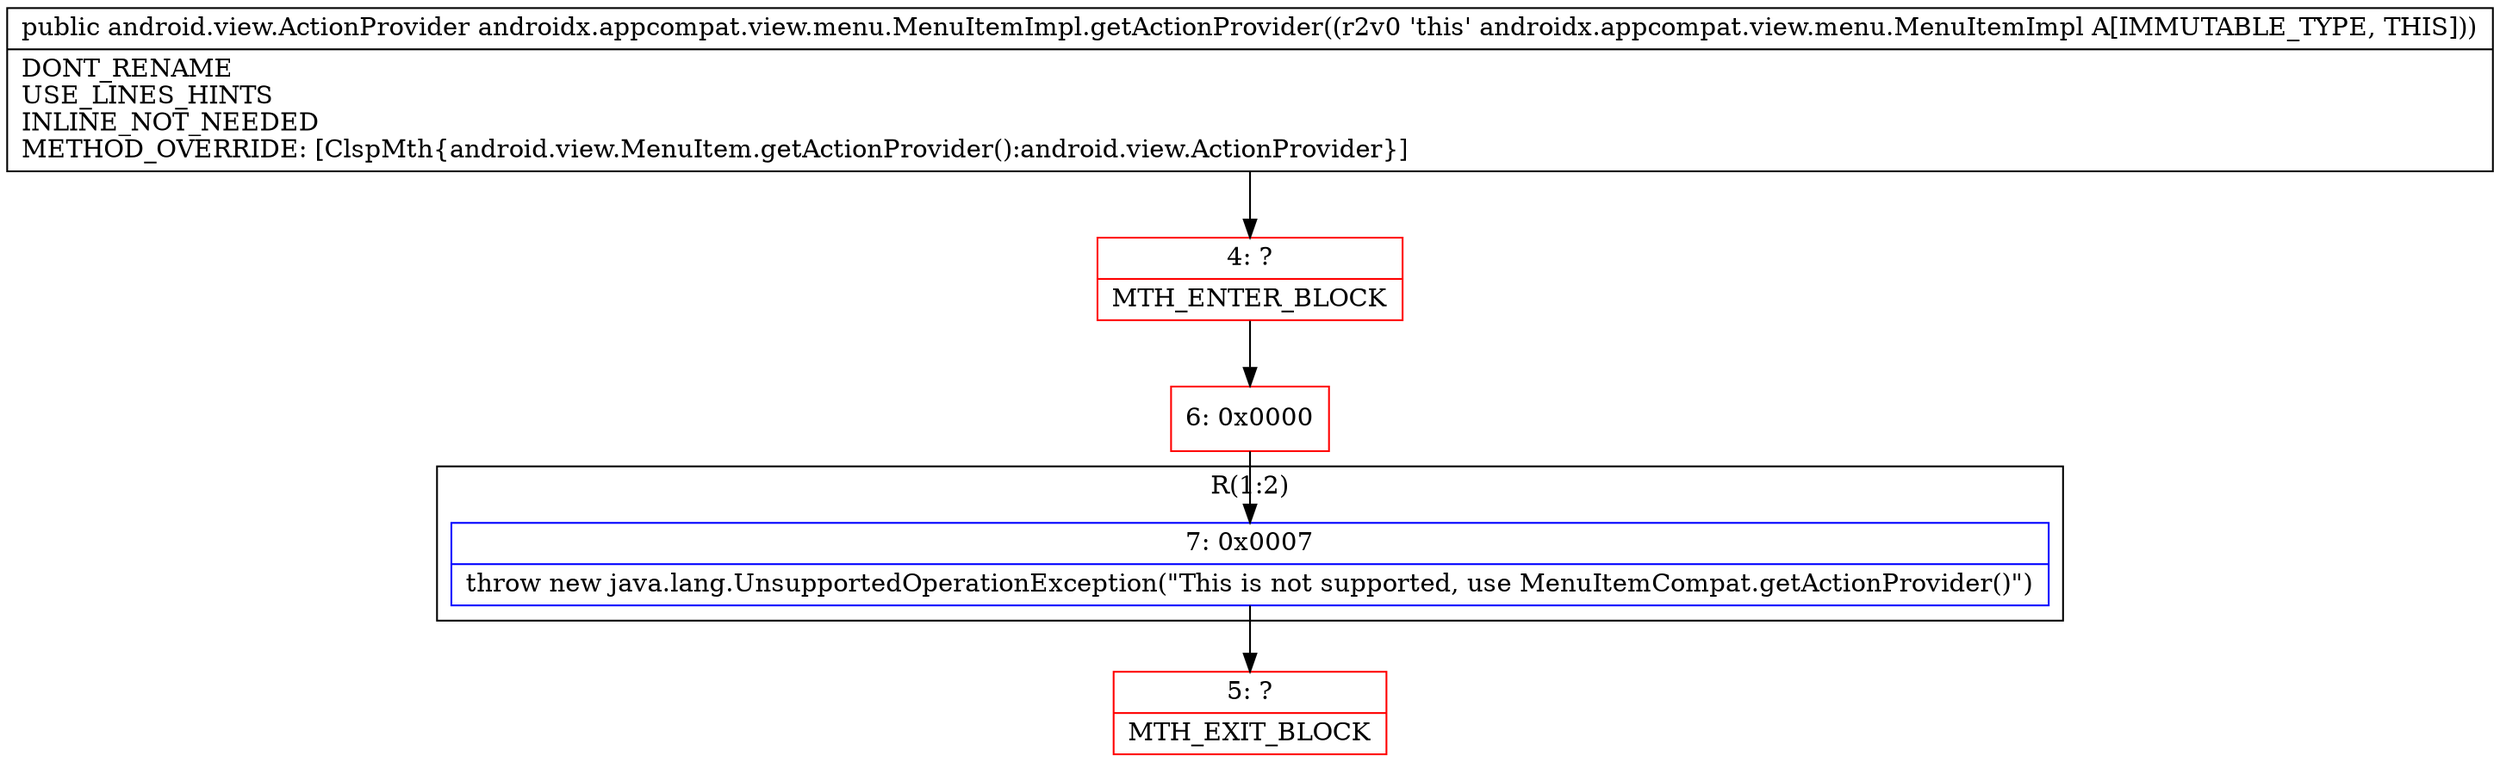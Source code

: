 digraph "CFG forandroidx.appcompat.view.menu.MenuItemImpl.getActionProvider()Landroid\/view\/ActionProvider;" {
subgraph cluster_Region_1223231098 {
label = "R(1:2)";
node [shape=record,color=blue];
Node_7 [shape=record,label="{7\:\ 0x0007|throw new java.lang.UnsupportedOperationException(\"This is not supported, use MenuItemCompat.getActionProvider()\")\l}"];
}
Node_4 [shape=record,color=red,label="{4\:\ ?|MTH_ENTER_BLOCK\l}"];
Node_6 [shape=record,color=red,label="{6\:\ 0x0000}"];
Node_5 [shape=record,color=red,label="{5\:\ ?|MTH_EXIT_BLOCK\l}"];
MethodNode[shape=record,label="{public android.view.ActionProvider androidx.appcompat.view.menu.MenuItemImpl.getActionProvider((r2v0 'this' androidx.appcompat.view.menu.MenuItemImpl A[IMMUTABLE_TYPE, THIS]))  | DONT_RENAME\lUSE_LINES_HINTS\lINLINE_NOT_NEEDED\lMETHOD_OVERRIDE: [ClspMth\{android.view.MenuItem.getActionProvider():android.view.ActionProvider\}]\l}"];
MethodNode -> Node_4;Node_7 -> Node_5;
Node_4 -> Node_6;
Node_6 -> Node_7;
}

